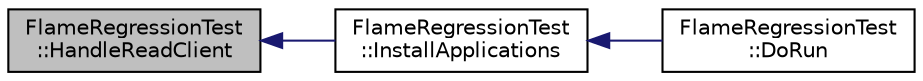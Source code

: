 digraph "FlameRegressionTest::HandleReadClient"
{
  edge [fontname="Helvetica",fontsize="10",labelfontname="Helvetica",labelfontsize="10"];
  node [fontname="Helvetica",fontsize="10",shape=record];
  rankdir="LR";
  Node1 [label="FlameRegressionTest\l::HandleReadClient",height=0.2,width=0.4,color="black", fillcolor="grey75", style="filled", fontcolor="black"];
  Node1 -> Node2 [dir="back",color="midnightblue",fontsize="10",style="solid"];
  Node2 [label="FlameRegressionTest\l::InstallApplications",height=0.2,width=0.4,color="black", fillcolor="white", style="filled",URL="$d7/dd4/classFlameRegressionTest.html#a4ecfd50a2506bba8a65b7143539998b1",tooltip="Install application function. "];
  Node2 -> Node3 [dir="back",color="midnightblue",fontsize="10",style="solid"];
  Node3 [label="FlameRegressionTest\l::DoRun",height=0.2,width=0.4,color="black", fillcolor="white", style="filled",URL="$d7/dd4/classFlameRegressionTest.html#aa1cc862bafd9d367a75cc42c9779b603",tooltip="Implementation to actually run this TestCase. "];
}
